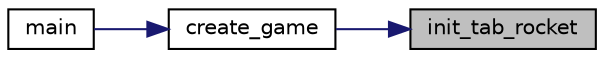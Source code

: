 digraph "init_tab_rocket"
{
 // LATEX_PDF_SIZE
  edge [fontname="Helvetica",fontsize="10",labelfontname="Helvetica",labelfontsize="10"];
  node [fontname="Helvetica",fontsize="10",shape=record];
  rankdir="RL";
  Node1 [label="init_tab_rocket",height=0.2,width=0.4,color="black", fillcolor="grey75", style="filled", fontcolor="black",tooltip="Function who init all the rocket of the game."];
  Node1 -> Node2 [dir="back",color="midnightblue",fontsize="10",style="solid",fontname="Helvetica"];
  Node2 [label="create_game",height=0.2,width=0.4,color="black", fillcolor="white", style="filled",URL="$game_8h.html#aabb10419dbd089ed1f572a817bea10ee",tooltip="Initialise the structure of the game who contains all the structure of the game."];
  Node2 -> Node3 [dir="back",color="midnightblue",fontsize="10",style="solid",fontname="Helvetica"];
  Node3 [label="main",height=0.2,width=0.4,color="black", fillcolor="white", style="filled",URL="$main_8c.html#abf9e6b7e6f15df4b525a2e7705ba3089",tooltip="Main function of the project contain the game loop."];
}
